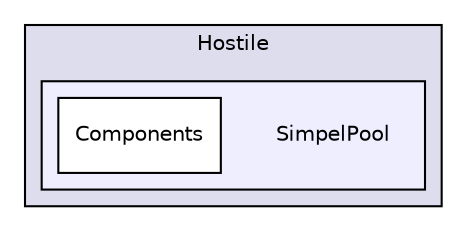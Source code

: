 digraph "C:/Users/Anthony/Game_Development/Unity_Projects/Hostile/Assets/Hostile/SimpelPool" {
  compound=true
  node [ fontsize="10", fontname="Helvetica"];
  edge [ labelfontsize="10", labelfontname="Helvetica"];
  subgraph clusterdir_5fa1efae0aeb32b57d582be1e4d4bc67 {
    graph [ bgcolor="#ddddee", pencolor="black", label="Hostile" fontname="Helvetica", fontsize="10", URL="dir_5fa1efae0aeb32b57d582be1e4d4bc67.html"]
  subgraph clusterdir_a2d84f40a83203956e7e30f6e12b9b91 {
    graph [ bgcolor="#eeeeff", pencolor="black", label="" URL="dir_a2d84f40a83203956e7e30f6e12b9b91.html"];
    dir_a2d84f40a83203956e7e30f6e12b9b91 [shape=plaintext label="SimpelPool"];
    dir_4f7f0c689d2fa83c830edde798e1369f [shape=box label="Components" color="black" fillcolor="white" style="filled" URL="dir_4f7f0c689d2fa83c830edde798e1369f.html"];
  }
  }
}

